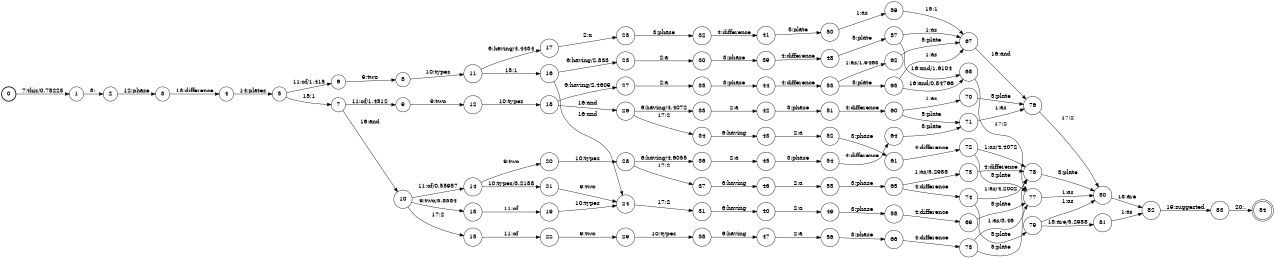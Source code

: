 digraph FST {
rankdir = LR;
size = "8.5,11";
label = "";
center = 1;
orientation = Portrait;
ranksep = "0.4";
nodesep = "0.25";
0 [label = "0", shape = circle, style = bold, fontsize = 14]
	0 -> 1 [label = "7:this/0.78223", fontsize = 14];
1 [label = "1", shape = circle, style = solid, fontsize = 14]
	1 -> 2 [label = "8:,", fontsize = 14];
2 [label = "2", shape = circle, style = solid, fontsize = 14]
	2 -> 3 [label = "12:phase", fontsize = 14];
3 [label = "3", shape = circle, style = solid, fontsize = 14]
	3 -> 4 [label = "13:difference", fontsize = 14];
4 [label = "4", shape = circle, style = solid, fontsize = 14]
	4 -> 5 [label = "14:plates", fontsize = 14];
5 [label = "5", shape = circle, style = solid, fontsize = 14]
	5 -> 6 [label = "11:of/1.415", fontsize = 14];
	5 -> 7 [label = "15:1", fontsize = 14];
6 [label = "6", shape = circle, style = solid, fontsize = 14]
	6 -> 8 [label = "9:two", fontsize = 14];
7 [label = "7", shape = circle, style = solid, fontsize = 14]
	7 -> 9 [label = "11:of/1.4512", fontsize = 14];
	7 -> 10 [label = "16:and", fontsize = 14];
8 [label = "8", shape = circle, style = solid, fontsize = 14]
	8 -> 11 [label = "10:types", fontsize = 14];
9 [label = "9", shape = circle, style = solid, fontsize = 14]
	9 -> 12 [label = "9:two", fontsize = 14];
10 [label = "10", shape = circle, style = solid, fontsize = 14]
	10 -> 13 [label = "9:two/5.8584", fontsize = 14];
	10 -> 14 [label = "11:of/0.55957", fontsize = 14];
	10 -> 15 [label = "17:2", fontsize = 14];
11 [label = "11", shape = circle, style = solid, fontsize = 14]
	11 -> 17 [label = "6:having/4.4434", fontsize = 14];
	11 -> 16 [label = "15:1", fontsize = 14];
12 [label = "12", shape = circle, style = solid, fontsize = 14]
	12 -> 18 [label = "10:types", fontsize = 14];
13 [label = "13", shape = circle, style = solid, fontsize = 14]
	13 -> 19 [label = "11:of", fontsize = 14];
14 [label = "14", shape = circle, style = solid, fontsize = 14]
	14 -> 20 [label = "9:two", fontsize = 14];
	14 -> 21 [label = "10:types/3.2188", fontsize = 14];
15 [label = "15", shape = circle, style = solid, fontsize = 14]
	15 -> 22 [label = "11:of", fontsize = 14];
16 [label = "16", shape = circle, style = solid, fontsize = 14]
	16 -> 23 [label = "6:having/2.833", fontsize = 14];
	16 -> 24 [label = "16:and", fontsize = 14];
17 [label = "17", shape = circle, style = solid, fontsize = 14]
	17 -> 25 [label = "2:a", fontsize = 14];
18 [label = "18", shape = circle, style = solid, fontsize = 14]
	18 -> 27 [label = "6:having/2.4609", fontsize = 14];
	18 -> 26 [label = "16:and", fontsize = 14];
19 [label = "19", shape = circle, style = solid, fontsize = 14]
	19 -> 24 [label = "10:types", fontsize = 14];
20 [label = "20", shape = circle, style = solid, fontsize = 14]
	20 -> 28 [label = "10:types", fontsize = 14];
21 [label = "21", shape = circle, style = solid, fontsize = 14]
	21 -> 24 [label = "9:two", fontsize = 14];
22 [label = "22", shape = circle, style = solid, fontsize = 14]
	22 -> 29 [label = "9:two", fontsize = 14];
23 [label = "23", shape = circle, style = solid, fontsize = 14]
	23 -> 30 [label = "2:a", fontsize = 14];
24 [label = "24", shape = circle, style = solid, fontsize = 14]
	24 -> 31 [label = "17:2", fontsize = 14];
25 [label = "25", shape = circle, style = solid, fontsize = 14]
	25 -> 32 [label = "3:phase", fontsize = 14];
26 [label = "26", shape = circle, style = solid, fontsize = 14]
	26 -> 33 [label = "6:having/4.4072", fontsize = 14];
	26 -> 34 [label = "17:2", fontsize = 14];
27 [label = "27", shape = circle, style = solid, fontsize = 14]
	27 -> 35 [label = "2:a", fontsize = 14];
28 [label = "28", shape = circle, style = solid, fontsize = 14]
	28 -> 36 [label = "6:having/4.6055", fontsize = 14];
	28 -> 37 [label = "17:2", fontsize = 14];
29 [label = "29", shape = circle, style = solid, fontsize = 14]
	29 -> 38 [label = "10:types", fontsize = 14];
30 [label = "30", shape = circle, style = solid, fontsize = 14]
	30 -> 39 [label = "3:phase", fontsize = 14];
31 [label = "31", shape = circle, style = solid, fontsize = 14]
	31 -> 40 [label = "6:having", fontsize = 14];
32 [label = "32", shape = circle, style = solid, fontsize = 14]
	32 -> 41 [label = "4:difference", fontsize = 14];
33 [label = "33", shape = circle, style = solid, fontsize = 14]
	33 -> 42 [label = "2:a", fontsize = 14];
34 [label = "34", shape = circle, style = solid, fontsize = 14]
	34 -> 43 [label = "6:having", fontsize = 14];
35 [label = "35", shape = circle, style = solid, fontsize = 14]
	35 -> 44 [label = "3:phase", fontsize = 14];
36 [label = "36", shape = circle, style = solid, fontsize = 14]
	36 -> 45 [label = "2:a", fontsize = 14];
37 [label = "37", shape = circle, style = solid, fontsize = 14]
	37 -> 46 [label = "6:having", fontsize = 14];
38 [label = "38", shape = circle, style = solid, fontsize = 14]
	38 -> 47 [label = "6:having", fontsize = 14];
39 [label = "39", shape = circle, style = solid, fontsize = 14]
	39 -> 48 [label = "4:difference", fontsize = 14];
40 [label = "40", shape = circle, style = solid, fontsize = 14]
	40 -> 49 [label = "2:a", fontsize = 14];
41 [label = "41", shape = circle, style = solid, fontsize = 14]
	41 -> 50 [label = "5:plate", fontsize = 14];
42 [label = "42", shape = circle, style = solid, fontsize = 14]
	42 -> 51 [label = "3:phase", fontsize = 14];
43 [label = "43", shape = circle, style = solid, fontsize = 14]
	43 -> 52 [label = "2:a", fontsize = 14];
44 [label = "44", shape = circle, style = solid, fontsize = 14]
	44 -> 53 [label = "4:difference", fontsize = 14];
45 [label = "45", shape = circle, style = solid, fontsize = 14]
	45 -> 54 [label = "3:phase", fontsize = 14];
46 [label = "46", shape = circle, style = solid, fontsize = 14]
	46 -> 55 [label = "2:a", fontsize = 14];
47 [label = "47", shape = circle, style = solid, fontsize = 14]
	47 -> 56 [label = "2:a", fontsize = 14];
48 [label = "48", shape = circle, style = solid, fontsize = 14]
	48 -> 57 [label = "5:plate", fontsize = 14];
49 [label = "49", shape = circle, style = solid, fontsize = 14]
	49 -> 58 [label = "3:phase", fontsize = 14];
50 [label = "50", shape = circle, style = solid, fontsize = 14]
	50 -> 59 [label = "1:as", fontsize = 14];
51 [label = "51", shape = circle, style = solid, fontsize = 14]
	51 -> 60 [label = "4:difference", fontsize = 14];
52 [label = "52", shape = circle, style = solid, fontsize = 14]
	52 -> 61 [label = "3:phase", fontsize = 14];
53 [label = "53", shape = circle, style = solid, fontsize = 14]
	53 -> 62 [label = "1:as/1.9463", fontsize = 14];
	53 -> 63 [label = "5:plate", fontsize = 14];
54 [label = "54", shape = circle, style = solid, fontsize = 14]
	54 -> 64 [label = "4:difference", fontsize = 14];
55 [label = "55", shape = circle, style = solid, fontsize = 14]
	55 -> 65 [label = "3:phase", fontsize = 14];
56 [label = "56", shape = circle, style = solid, fontsize = 14]
	56 -> 66 [label = "3:phase", fontsize = 14];
57 [label = "57", shape = circle, style = solid, fontsize = 14]
	57 -> 67 [label = "1:as", fontsize = 14];
	57 -> 68 [label = "16:and/1.6104", fontsize = 14];
58 [label = "58", shape = circle, style = solid, fontsize = 14]
	58 -> 69 [label = "4:difference", fontsize = 14];
59 [label = "59", shape = circle, style = solid, fontsize = 14]
	59 -> 67 [label = "15:1", fontsize = 14];
60 [label = "60", shape = circle, style = solid, fontsize = 14]
	60 -> 70 [label = "1:as", fontsize = 14];
	60 -> 71 [label = "5:plate", fontsize = 14];
61 [label = "61", shape = circle, style = solid, fontsize = 14]
	61 -> 72 [label = "4:difference", fontsize = 14];
62 [label = "62", shape = circle, style = solid, fontsize = 14]
	62 -> 67 [label = "5:plate", fontsize = 14];
63 [label = "63", shape = circle, style = solid, fontsize = 14]
	63 -> 67 [label = "1:as", fontsize = 14];
	63 -> 68 [label = "16:and/0.84766", fontsize = 14];
64 [label = "64", shape = circle, style = solid, fontsize = 14]
	64 -> 71 [label = "5:plate", fontsize = 14];
65 [label = "65", shape = circle, style = solid, fontsize = 14]
	65 -> 73 [label = "1:as/5.2988", fontsize = 14];
	65 -> 74 [label = "4:difference", fontsize = 14];
66 [label = "66", shape = circle, style = solid, fontsize = 14]
	66 -> 75 [label = "4:difference", fontsize = 14];
67 [label = "67", shape = circle, style = solid, fontsize = 14]
	67 -> 76 [label = "16:and", fontsize = 14];
68 [label = "68", shape = circle, style = solid, fontsize = 14]
	68 -> 77 [label = "17:2", fontsize = 14];
69 [label = "69", shape = circle, style = solid, fontsize = 14]
	69 -> 77 [label = "5:plate", fontsize = 14];
70 [label = "70", shape = circle, style = solid, fontsize = 14]
	70 -> 76 [label = "5:plate", fontsize = 14];
71 [label = "71", shape = circle, style = solid, fontsize = 14]
	71 -> 76 [label = "1:as", fontsize = 14];
72 [label = "72", shape = circle, style = solid, fontsize = 14]
	72 -> 78 [label = "1:as/4.4072", fontsize = 14];
	72 -> 77 [label = "5:plate", fontsize = 14];
73 [label = "73", shape = circle, style = solid, fontsize = 14]
	73 -> 78 [label = "4:difference", fontsize = 14];
74 [label = "74", shape = circle, style = solid, fontsize = 14]
	74 -> 78 [label = "1:as/4.2002", fontsize = 14];
	74 -> 79 [label = "5:plate", fontsize = 14];
75 [label = "75", shape = circle, style = solid, fontsize = 14]
	75 -> 78 [label = "1:as/3.46", fontsize = 14];
	75 -> 77 [label = "5:plate", fontsize = 14];
76 [label = "76", shape = circle, style = solid, fontsize = 14]
	76 -> 80 [label = "17:2", fontsize = 14];
77 [label = "77", shape = circle, style = solid, fontsize = 14]
	77 -> 80 [label = "1:as", fontsize = 14];
78 [label = "78", shape = circle, style = solid, fontsize = 14]
	78 -> 80 [label = "5:plate", fontsize = 14];
79 [label = "79", shape = circle, style = solid, fontsize = 14]
	79 -> 80 [label = "1:as", fontsize = 14];
	79 -> 81 [label = "18:are/5.2988", fontsize = 14];
80 [label = "80", shape = circle, style = solid, fontsize = 14]
	80 -> 82 [label = "18:are", fontsize = 14];
81 [label = "81", shape = circle, style = solid, fontsize = 14]
	81 -> 82 [label = "1:as", fontsize = 14];
82 [label = "82", shape = circle, style = solid, fontsize = 14]
	82 -> 83 [label = "19:suggested", fontsize = 14];
83 [label = "83", shape = circle, style = solid, fontsize = 14]
	83 -> 84 [label = "20:.", fontsize = 14];
84 [label = "84", shape = doublecircle, style = solid, fontsize = 14]
}
